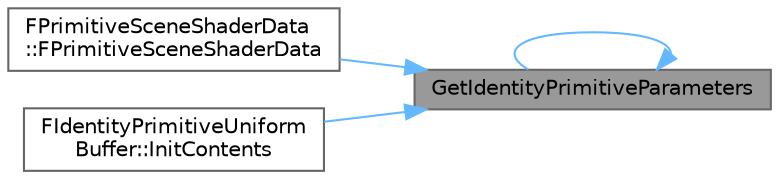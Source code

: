 digraph "GetIdentityPrimitiveParameters"
{
 // INTERACTIVE_SVG=YES
 // LATEX_PDF_SIZE
  bgcolor="transparent";
  edge [fontname=Helvetica,fontsize=10,labelfontname=Helvetica,labelfontsize=10];
  node [fontname=Helvetica,fontsize=10,shape=box,height=0.2,width=0.4];
  rankdir="RL";
  Node1 [id="Node000001",label="GetIdentityPrimitiveParameters",height=0.2,width=0.4,color="gray40", fillcolor="grey60", style="filled", fontcolor="black",tooltip=" "];
  Node1 -> Node2 [id="edge1_Node000001_Node000002",dir="back",color="steelblue1",style="solid",tooltip=" "];
  Node2 [id="Node000002",label="FPrimitiveSceneShaderData\l::FPrimitiveSceneShaderData",height=0.2,width=0.4,color="grey40", fillcolor="white", style="filled",URL="$d9/d64/structFPrimitiveSceneShaderData.html#a08df40cc260ea1727864df7669c42ff9",tooltip=" "];
  Node1 -> Node1 [id="edge2_Node000001_Node000001",dir="back",color="steelblue1",style="solid",tooltip=" "];
  Node1 -> Node3 [id="edge3_Node000001_Node000003",dir="back",color="steelblue1",style="solid",tooltip=" "];
  Node3 [id="Node000003",label="FIdentityPrimitiveUniform\lBuffer::InitContents",height=0.2,width=0.4,color="grey40", fillcolor="white", style="filled",URL="$d1/d50/classFIdentityPrimitiveUniformBuffer.html#acd437c1c5b1095ff826ae38c1d2e110b",tooltip=" "];
}
